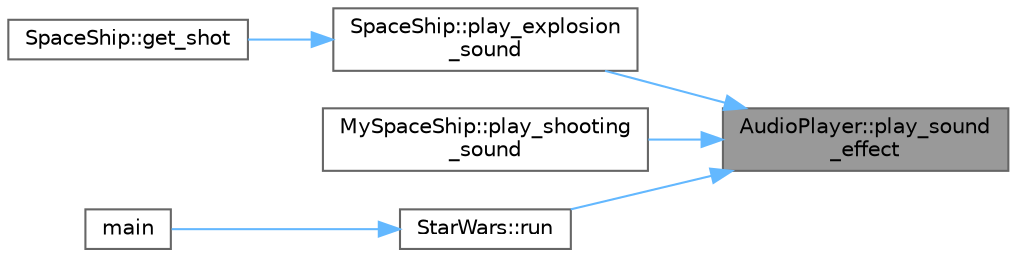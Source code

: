 digraph "AudioPlayer::play_sound_effect"
{
 // LATEX_PDF_SIZE
  bgcolor="transparent";
  edge [fontname=Helvetica,fontsize=10,labelfontname=Helvetica,labelfontsize=10];
  node [fontname=Helvetica,fontsize=10,shape=box,height=0.2,width=0.4];
  rankdir="RL";
  Node1 [id="Node000001",label="AudioPlayer::play_sound\l_effect",height=0.2,width=0.4,color="gray40", fillcolor="grey60", style="filled", fontcolor="black",tooltip=" "];
  Node1 -> Node2 [id="edge1_Node000001_Node000002",dir="back",color="steelblue1",style="solid",tooltip=" "];
  Node2 [id="Node000002",label="SpaceShip::play_explosion\l_sound",height=0.2,width=0.4,color="grey40", fillcolor="white", style="filled",URL="$class_space_ship.html#a199ff530ab389680da0c460f92234184",tooltip=" "];
  Node2 -> Node3 [id="edge2_Node000002_Node000003",dir="back",color="steelblue1",style="solid",tooltip=" "];
  Node3 [id="Node000003",label="SpaceShip::get_shot",height=0.2,width=0.4,color="grey40", fillcolor="white", style="filled",URL="$class_space_ship.html#a49a849dc1c0748937cd061be6fbbcf30",tooltip=" "];
  Node1 -> Node4 [id="edge3_Node000001_Node000004",dir="back",color="steelblue1",style="solid",tooltip=" "];
  Node4 [id="Node000004",label="MySpaceShip::play_shooting\l_sound",height=0.2,width=0.4,color="grey40", fillcolor="white", style="filled",URL="$class_my_space_ship.html#aa0b3444b033f9313c26e32a8cb9316d7",tooltip=" "];
  Node1 -> Node5 [id="edge4_Node000001_Node000005",dir="back",color="steelblue1",style="solid",tooltip=" "];
  Node5 [id="Node000005",label="StarWars::run",height=0.2,width=0.4,color="grey40", fillcolor="white", style="filled",URL="$class_star_wars.html#a84e544cf800f141bb060bbfe39872101",tooltip=" "];
  Node5 -> Node6 [id="edge5_Node000005_Node000006",dir="back",color="steelblue1",style="solid",tooltip=" "];
  Node6 [id="Node000006",label="main",height=0.2,width=0.4,color="grey40", fillcolor="white", style="filled",URL="$main_8cpp.html#a0ddf1224851353fc92bfbff6f499fa97",tooltip=" "];
}
